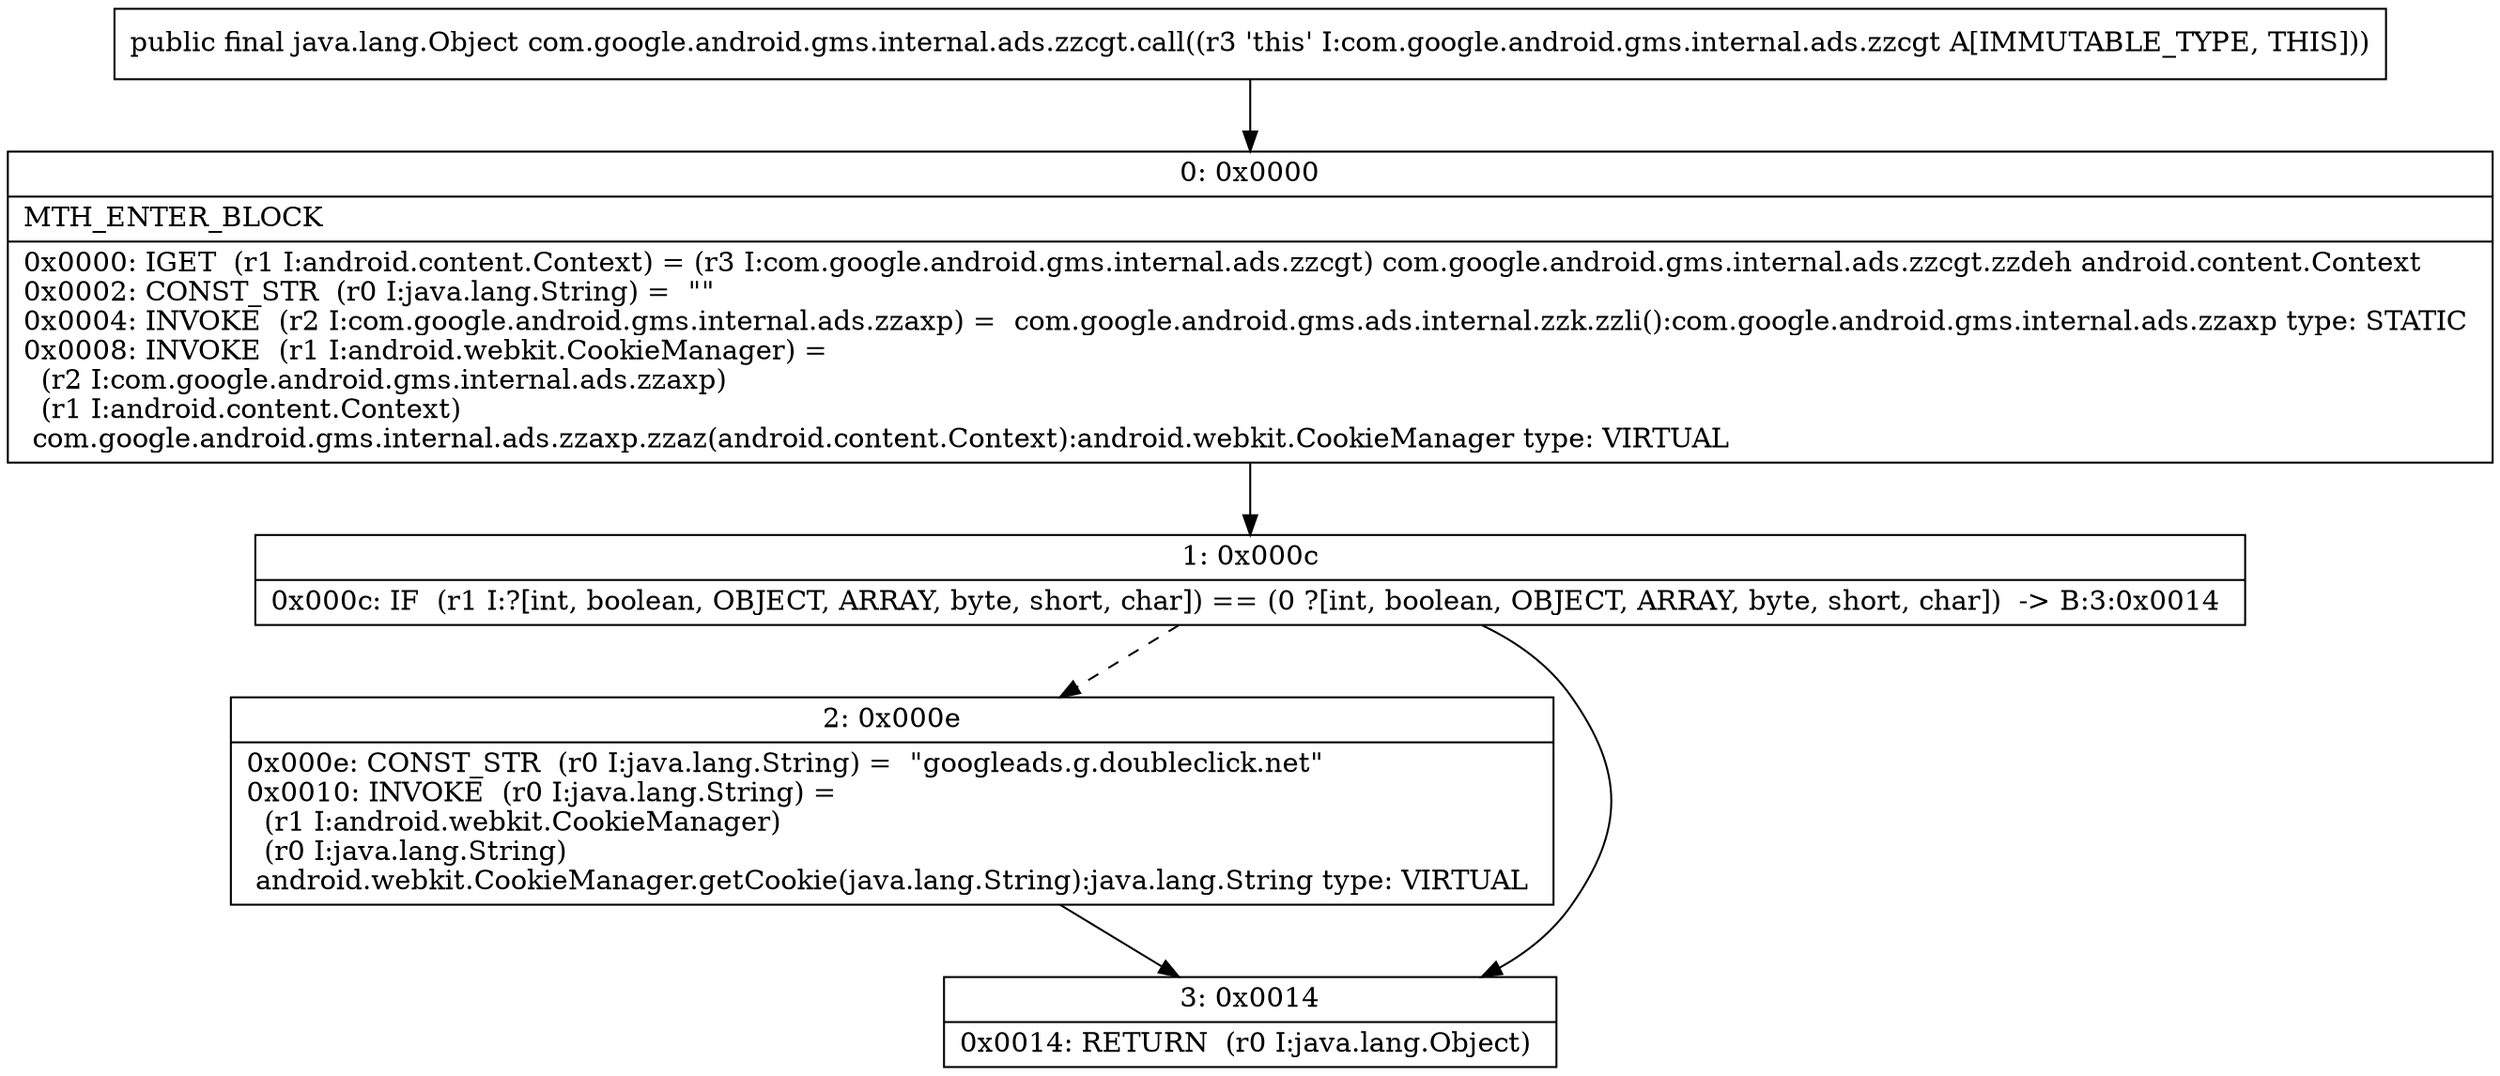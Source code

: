 digraph "CFG forcom.google.android.gms.internal.ads.zzcgt.call()Ljava\/lang\/Object;" {
Node_0 [shape=record,label="{0\:\ 0x0000|MTH_ENTER_BLOCK\l|0x0000: IGET  (r1 I:android.content.Context) = (r3 I:com.google.android.gms.internal.ads.zzcgt) com.google.android.gms.internal.ads.zzcgt.zzdeh android.content.Context \l0x0002: CONST_STR  (r0 I:java.lang.String) =  \"\" \l0x0004: INVOKE  (r2 I:com.google.android.gms.internal.ads.zzaxp) =  com.google.android.gms.ads.internal.zzk.zzli():com.google.android.gms.internal.ads.zzaxp type: STATIC \l0x0008: INVOKE  (r1 I:android.webkit.CookieManager) = \l  (r2 I:com.google.android.gms.internal.ads.zzaxp)\l  (r1 I:android.content.Context)\l com.google.android.gms.internal.ads.zzaxp.zzaz(android.content.Context):android.webkit.CookieManager type: VIRTUAL \l}"];
Node_1 [shape=record,label="{1\:\ 0x000c|0x000c: IF  (r1 I:?[int, boolean, OBJECT, ARRAY, byte, short, char]) == (0 ?[int, boolean, OBJECT, ARRAY, byte, short, char])  \-\> B:3:0x0014 \l}"];
Node_2 [shape=record,label="{2\:\ 0x000e|0x000e: CONST_STR  (r0 I:java.lang.String) =  \"googleads.g.doubleclick.net\" \l0x0010: INVOKE  (r0 I:java.lang.String) = \l  (r1 I:android.webkit.CookieManager)\l  (r0 I:java.lang.String)\l android.webkit.CookieManager.getCookie(java.lang.String):java.lang.String type: VIRTUAL \l}"];
Node_3 [shape=record,label="{3\:\ 0x0014|0x0014: RETURN  (r0 I:java.lang.Object) \l}"];
MethodNode[shape=record,label="{public final java.lang.Object com.google.android.gms.internal.ads.zzcgt.call((r3 'this' I:com.google.android.gms.internal.ads.zzcgt A[IMMUTABLE_TYPE, THIS])) }"];
MethodNode -> Node_0;
Node_0 -> Node_1;
Node_1 -> Node_2[style=dashed];
Node_1 -> Node_3;
Node_2 -> Node_3;
}

